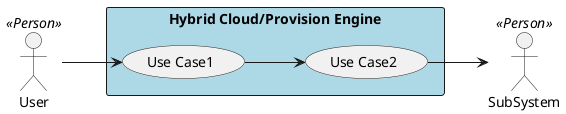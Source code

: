 @startuml

left to right direction

actor :User: <<Person>>
actor :SubSystem: <<Person>>


rectangle "Hybrid Cloud/Provision Engine" #lightBlue {
UseCase UC1  as "Use Case1"
UseCase UC2  as "Use Case2"


User --> UC1
UC1 --> UC2
UC2 --> SubSystem
}

@enduml
